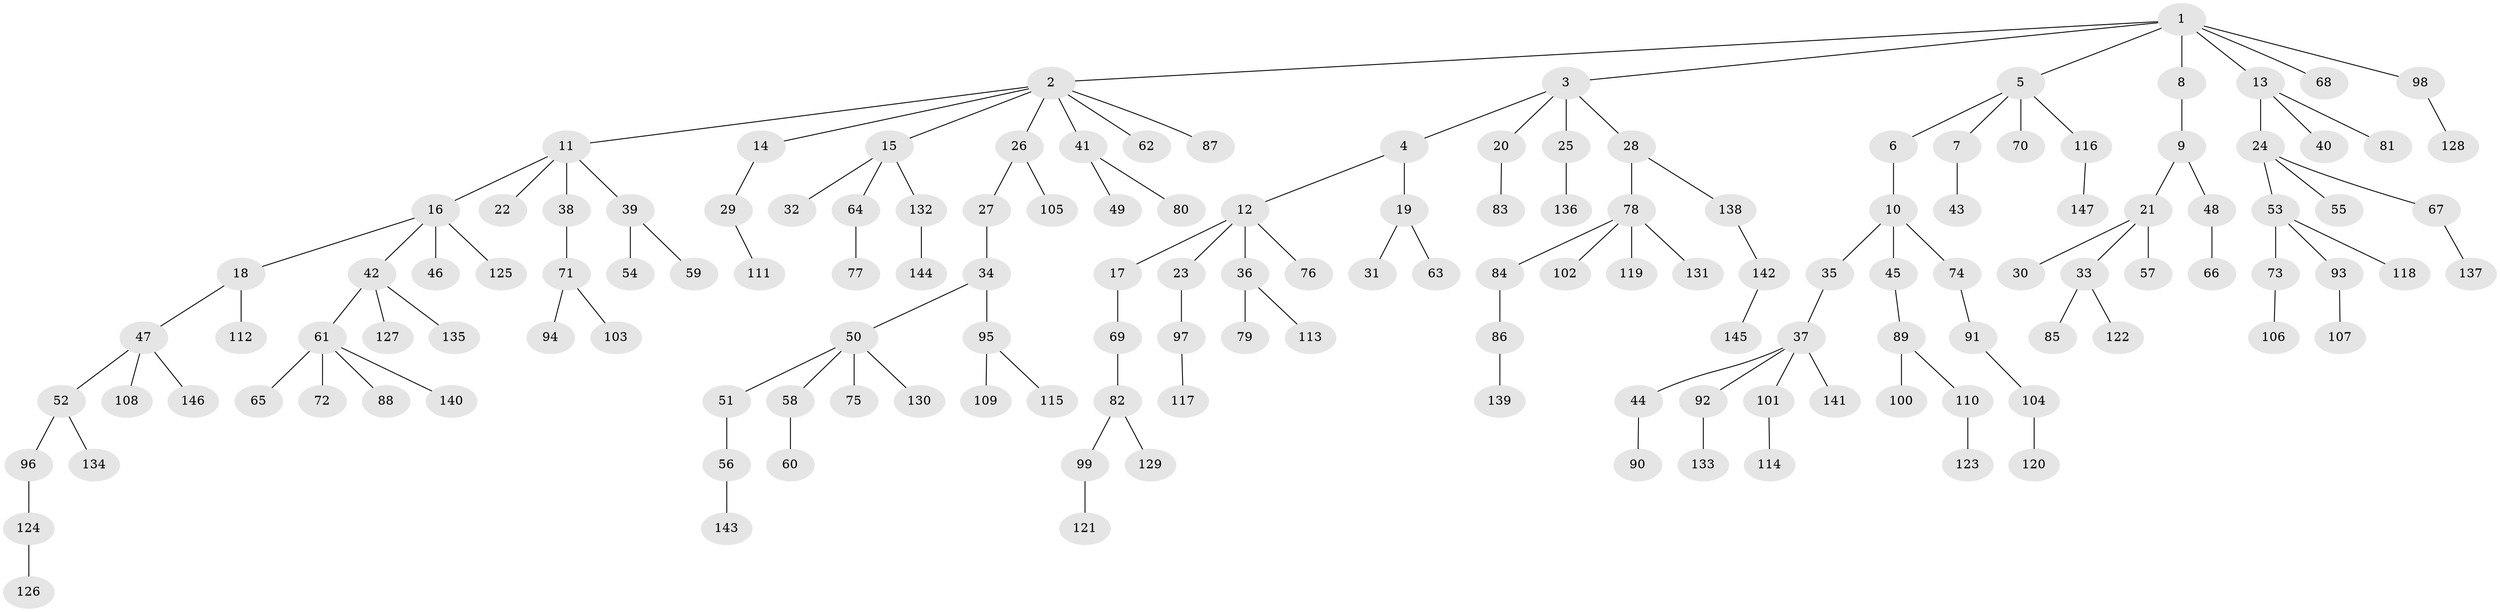 // coarse degree distribution, {2: 0.18181818181818182, 1: 0.7727272727272727, 4: 0.022727272727272728, 32: 0.022727272727272728}
// Generated by graph-tools (version 1.1) at 2025/56/03/04/25 21:56:27]
// undirected, 147 vertices, 146 edges
graph export_dot {
graph [start="1"]
  node [color=gray90,style=filled];
  1;
  2;
  3;
  4;
  5;
  6;
  7;
  8;
  9;
  10;
  11;
  12;
  13;
  14;
  15;
  16;
  17;
  18;
  19;
  20;
  21;
  22;
  23;
  24;
  25;
  26;
  27;
  28;
  29;
  30;
  31;
  32;
  33;
  34;
  35;
  36;
  37;
  38;
  39;
  40;
  41;
  42;
  43;
  44;
  45;
  46;
  47;
  48;
  49;
  50;
  51;
  52;
  53;
  54;
  55;
  56;
  57;
  58;
  59;
  60;
  61;
  62;
  63;
  64;
  65;
  66;
  67;
  68;
  69;
  70;
  71;
  72;
  73;
  74;
  75;
  76;
  77;
  78;
  79;
  80;
  81;
  82;
  83;
  84;
  85;
  86;
  87;
  88;
  89;
  90;
  91;
  92;
  93;
  94;
  95;
  96;
  97;
  98;
  99;
  100;
  101;
  102;
  103;
  104;
  105;
  106;
  107;
  108;
  109;
  110;
  111;
  112;
  113;
  114;
  115;
  116;
  117;
  118;
  119;
  120;
  121;
  122;
  123;
  124;
  125;
  126;
  127;
  128;
  129;
  130;
  131;
  132;
  133;
  134;
  135;
  136;
  137;
  138;
  139;
  140;
  141;
  142;
  143;
  144;
  145;
  146;
  147;
  1 -- 2;
  1 -- 3;
  1 -- 5;
  1 -- 8;
  1 -- 13;
  1 -- 68;
  1 -- 98;
  2 -- 11;
  2 -- 14;
  2 -- 15;
  2 -- 26;
  2 -- 41;
  2 -- 62;
  2 -- 87;
  3 -- 4;
  3 -- 20;
  3 -- 25;
  3 -- 28;
  4 -- 12;
  4 -- 19;
  5 -- 6;
  5 -- 7;
  5 -- 70;
  5 -- 116;
  6 -- 10;
  7 -- 43;
  8 -- 9;
  9 -- 21;
  9 -- 48;
  10 -- 35;
  10 -- 45;
  10 -- 74;
  11 -- 16;
  11 -- 22;
  11 -- 38;
  11 -- 39;
  12 -- 17;
  12 -- 23;
  12 -- 36;
  12 -- 76;
  13 -- 24;
  13 -- 40;
  13 -- 81;
  14 -- 29;
  15 -- 32;
  15 -- 64;
  15 -- 132;
  16 -- 18;
  16 -- 42;
  16 -- 46;
  16 -- 125;
  17 -- 69;
  18 -- 47;
  18 -- 112;
  19 -- 31;
  19 -- 63;
  20 -- 83;
  21 -- 30;
  21 -- 33;
  21 -- 57;
  23 -- 97;
  24 -- 53;
  24 -- 55;
  24 -- 67;
  25 -- 136;
  26 -- 27;
  26 -- 105;
  27 -- 34;
  28 -- 78;
  28 -- 138;
  29 -- 111;
  33 -- 85;
  33 -- 122;
  34 -- 50;
  34 -- 95;
  35 -- 37;
  36 -- 79;
  36 -- 113;
  37 -- 44;
  37 -- 92;
  37 -- 101;
  37 -- 141;
  38 -- 71;
  39 -- 54;
  39 -- 59;
  41 -- 49;
  41 -- 80;
  42 -- 61;
  42 -- 127;
  42 -- 135;
  44 -- 90;
  45 -- 89;
  47 -- 52;
  47 -- 108;
  47 -- 146;
  48 -- 66;
  50 -- 51;
  50 -- 58;
  50 -- 75;
  50 -- 130;
  51 -- 56;
  52 -- 96;
  52 -- 134;
  53 -- 73;
  53 -- 93;
  53 -- 118;
  56 -- 143;
  58 -- 60;
  61 -- 65;
  61 -- 72;
  61 -- 88;
  61 -- 140;
  64 -- 77;
  67 -- 137;
  69 -- 82;
  71 -- 94;
  71 -- 103;
  73 -- 106;
  74 -- 91;
  78 -- 84;
  78 -- 102;
  78 -- 119;
  78 -- 131;
  82 -- 99;
  82 -- 129;
  84 -- 86;
  86 -- 139;
  89 -- 100;
  89 -- 110;
  91 -- 104;
  92 -- 133;
  93 -- 107;
  95 -- 109;
  95 -- 115;
  96 -- 124;
  97 -- 117;
  98 -- 128;
  99 -- 121;
  101 -- 114;
  104 -- 120;
  110 -- 123;
  116 -- 147;
  124 -- 126;
  132 -- 144;
  138 -- 142;
  142 -- 145;
}
